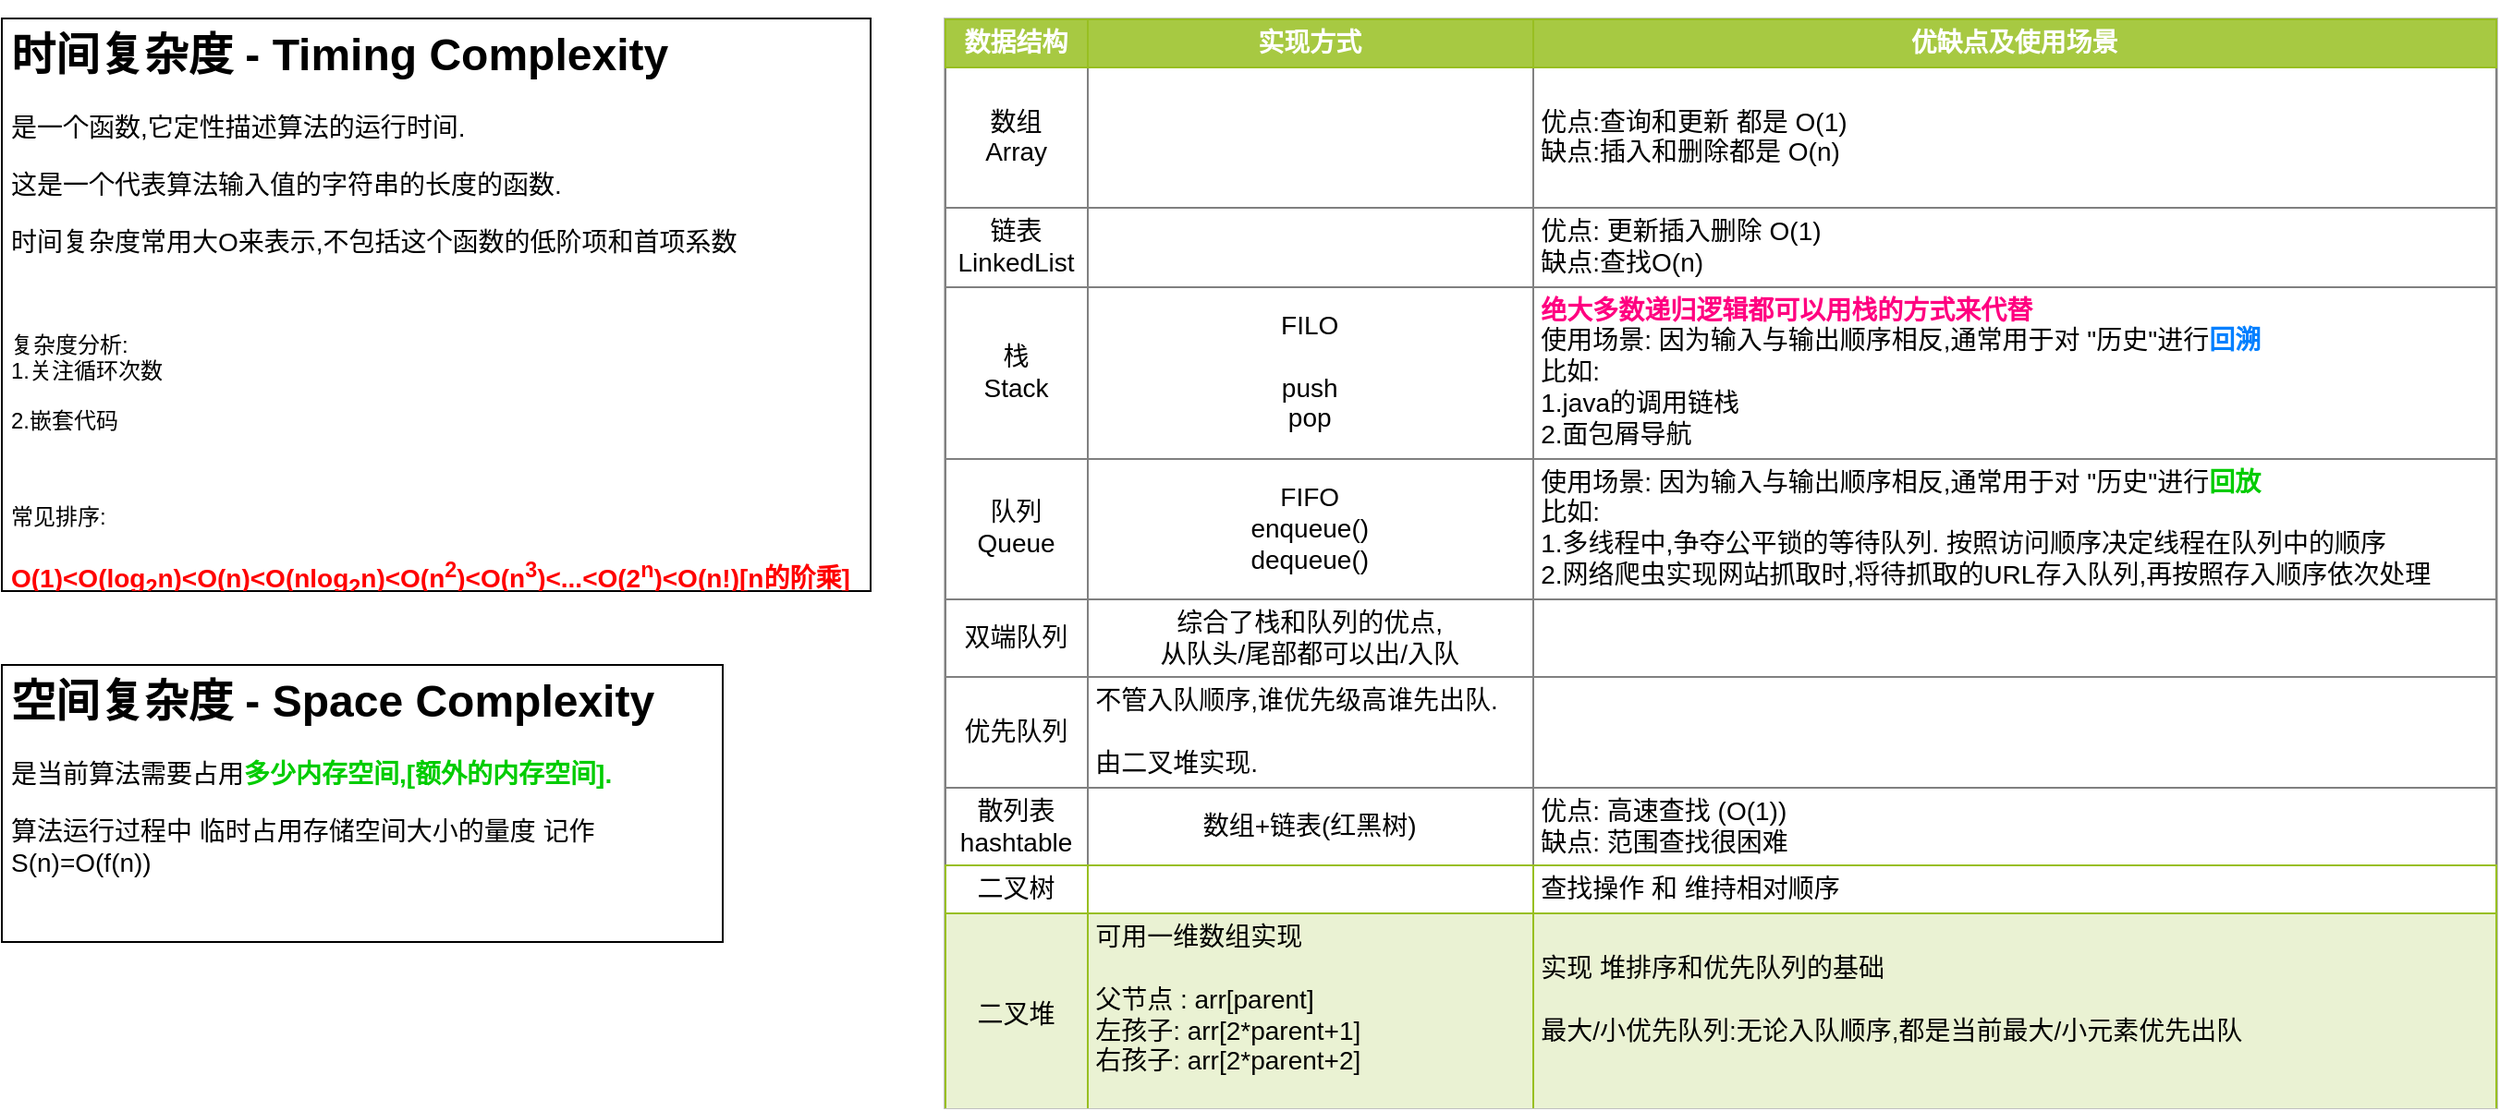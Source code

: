 <mxfile version="13.9.9" type="device" pages="2"><diagram id="wvzswRn2SIz-Foj3fumH" name="核心概念"><mxGraphModel dx="946" dy="680" grid="1" gridSize="10" guides="1" tooltips="1" connect="1" arrows="1" fold="1" page="1" pageScale="1" pageWidth="1920" pageHeight="1200" math="0" shadow="0"><root><mxCell id="0"/><mxCell id="1" parent="0"/><mxCell id="ReKXoPLd3d1DMmAnOU9S-1" value="&lt;h1&gt;时间复杂度 - Timing Complexity&lt;/h1&gt;&lt;p style=&quot;font-size: 14px&quot;&gt;&lt;font style=&quot;font-size: 14px&quot;&gt;是一个函数,它定性描述算法的运行时间.&amp;nbsp;&lt;/font&gt;&lt;/p&gt;&lt;p style=&quot;font-size: 14px&quot;&gt;&lt;font style=&quot;font-size: 14px&quot;&gt;这是一个代表算法输入值的字符串的长度的函数.&amp;nbsp;&lt;/font&gt;&lt;/p&gt;&lt;p style=&quot;font-size: 14px&quot;&gt;&lt;font style=&quot;font-size: 14px&quot;&gt;时间复杂度常用大O来表示,不包括这个函数的低阶项和首项系数&lt;/font&gt;&lt;/p&gt;&lt;p&gt;&lt;br&gt;&lt;/p&gt;&lt;p&gt;复杂度分析:&lt;br class=&quot;Apple-interchange-newline&quot;&gt;1.关注循环次数&lt;/p&gt;&lt;p&gt;2.嵌套代码&lt;/p&gt;&lt;p&gt;&lt;br&gt;&lt;/p&gt;&lt;p&gt;常见排序:&lt;br&gt;&lt;/p&gt;&lt;p style=&quot;font-size: 14px&quot;&gt;&lt;b&gt;&lt;font color=&quot;#ff0000&quot;&gt;O(1)&amp;lt;O(log&lt;sub&gt;2&lt;/sub&gt;n)&amp;lt;O(n)&amp;lt;O(nlog&lt;sub&gt;2&lt;/sub&gt;n)&amp;lt;O(n&lt;sup&gt;2&lt;/sup&gt;)&amp;lt;O(n&lt;sup&gt;3&lt;/sup&gt;)&amp;lt;...&amp;lt;O(2&lt;sup&gt;n&lt;/sup&gt;)&amp;lt;O(n!)[n的阶乘]&lt;/font&gt;&lt;/b&gt;&lt;/p&gt;" style="text;html=1;spacing=5;spacingTop=-20;whiteSpace=wrap;overflow=hidden;rounded=0;fillColor=#ffffff;strokeColor=#000000;" parent="1" vertex="1"><mxGeometry x="10" y="10" width="470" height="310" as="geometry"/></mxCell><mxCell id="ReKXoPLd3d1DMmAnOU9S-4" value="&lt;h1&gt;空间复杂度 - Space Complexity&lt;/h1&gt;&lt;p style=&quot;font-size: 14px&quot;&gt;&lt;font style=&quot;font-size: 14px&quot;&gt;是当前算法需要占用&lt;b&gt;&lt;font color=&quot;#00cc00&quot; style=&quot;font-size: 14px&quot;&gt;多少内存空间,[额外的内存空间].&lt;/font&gt;&lt;/b&gt;&lt;/font&gt;&lt;/p&gt;&lt;p style=&quot;font-size: 14px&quot;&gt;&lt;font style=&quot;font-size: 14px&quot;&gt;算法运行过程中 临时占用存储空间大小的量度 记作 S(n)=O(f(n))&lt;/font&gt;&lt;/p&gt;" style="text;html=1;spacing=5;spacingTop=-20;whiteSpace=wrap;overflow=hidden;rounded=0;fillColor=#ffffff;strokeColor=#000000;" parent="1" vertex="1"><mxGeometry x="10" y="360" width="390" height="150" as="geometry"/></mxCell><mxCell id="kyLtOtEBrufPXqScwkJJ-1" value="&lt;table border=&quot;1&quot; width=&quot;100%&quot; cellpadding=&quot;4&quot; style=&quot;width: 100% ; height: 100% ; border-collapse: collapse ; font-size: 14px&quot;&gt;&lt;tbody&gt;&lt;tr style=&quot;background-color: #a7c942 ; color: #ffffff ; border: 1px solid #98bf21&quot;&gt;&lt;th&gt;&lt;font style=&quot;font-size: 14px&quot;&gt;数据结构&lt;/font&gt;&lt;/th&gt;&lt;th&gt;&lt;font style=&quot;font-size: 14px&quot;&gt;实现方式&lt;/font&gt;&lt;/th&gt;&lt;th&gt;&lt;font style=&quot;font-size: 14px&quot;&gt;优缺点及使用场景&lt;/font&gt;&lt;/th&gt;&lt;/tr&gt;&lt;tr&gt;&lt;td&gt;数组&lt;br&gt;Array&lt;/td&gt;&lt;td&gt;&lt;br&gt;&lt;/td&gt;&lt;td&gt;&lt;br&gt;&lt;div style=&quot;text-align: justify&quot;&gt;&lt;span&gt;优点:查询和更新 都是 O(1)&lt;/span&gt;&lt;/div&gt;&lt;div style=&quot;text-align: justify&quot;&gt;&lt;span&gt;缺点:插入和删除都是 O(n)&lt;/span&gt;&lt;/div&gt;&lt;div style=&quot;text-align: justify&quot;&gt;&lt;br&gt;&lt;/div&gt;&lt;/td&gt;&lt;/tr&gt;&lt;tr&gt;&lt;td&gt;链表&lt;br&gt;LinkedList&lt;/td&gt;&lt;td&gt;&lt;br&gt;&lt;/td&gt;&lt;td&gt;&lt;div style=&quot;text-align: justify&quot;&gt;&lt;span&gt;优点: 更新插入删除 O(1)&lt;/span&gt;&lt;/div&gt;&lt;div style=&quot;text-align: justify&quot;&gt;&lt;span&gt;缺点:查找O(n)&lt;/span&gt;&lt;/div&gt;&lt;/td&gt;&lt;/tr&gt;&lt;tr&gt;&lt;td&gt;栈&lt;br&gt;Stack&lt;/td&gt;&lt;td&gt;FILO&lt;br&gt;&lt;br&gt;push&lt;br&gt;pop&lt;/td&gt;&lt;td&gt;&lt;div style=&quot;text-align: justify&quot;&gt;&lt;span&gt;&lt;b&gt;&lt;font color=&quot;#ff0080&quot;&gt;绝大多数递归逻辑都可以用栈的方式来代替&lt;/font&gt;&lt;/b&gt;&lt;/span&gt;&lt;/div&gt;&lt;div style=&quot;text-align: justify&quot;&gt;&lt;span&gt;使用场景: 因为输入与输出顺序相反,通常用于对 &quot;历史&quot;进行&lt;/span&gt;&lt;b&gt;&lt;font color=&quot;#007fff&quot;&gt;回溯&lt;/font&gt;&lt;/b&gt;&lt;/div&gt;&lt;div style=&quot;text-align: justify&quot;&gt;&lt;span&gt;比如:&amp;nbsp;&lt;/span&gt;&lt;br&gt;&lt;/div&gt;&lt;div style=&quot;text-align: justify&quot;&gt;&lt;span&gt;1.java的调用链栈&amp;nbsp; &amp;nbsp;&lt;/span&gt;&lt;/div&gt;&lt;div style=&quot;text-align: justify&quot;&gt;&lt;span&gt;2.面包屑导航&amp;nbsp;&lt;/span&gt;&lt;/div&gt;&lt;/td&gt;&lt;/tr&gt;&lt;tr&gt;&lt;td&gt;队列&lt;br&gt;Queue&lt;/td&gt;&lt;td&gt;FIFO&lt;br&gt;enqueue()&lt;br&gt;dequeue()&lt;/td&gt;&lt;td&gt;&lt;div style=&quot;text-align: justify&quot;&gt;&lt;span&gt;使用场景: 因为输入与输出顺序相反,通常用于对 &quot;历史&quot;进行&lt;/span&gt;&lt;b&gt;&lt;font color=&quot;#00cc00&quot;&gt;回放&lt;/font&gt;&lt;/b&gt;&lt;/div&gt;&lt;div style=&quot;text-align: justify&quot;&gt;&lt;span&gt;比如:&amp;nbsp;&amp;nbsp;&lt;/span&gt;&lt;br&gt;&lt;/div&gt;&lt;div style=&quot;text-align: justify&quot;&gt;&lt;span&gt;1.多线程中,争夺公平锁的等待队列. 按照访问顺序决定线程在队列中的顺序&amp;nbsp;&amp;nbsp;&lt;/span&gt;&lt;/div&gt;&lt;div style=&quot;text-align: justify&quot;&gt;&lt;span&gt;2.网络爬虫实现网站抓取时,将待抓取的URL存入队列,再按照存入顺序依次处理&lt;/span&gt;&lt;/div&gt;&lt;/td&gt;&lt;/tr&gt;&lt;tr&gt;&lt;td&gt;双端队列&lt;/td&gt;&lt;td&gt;综合了栈和队列的优点,&lt;br&gt;从队头/尾部都可以出/入队&lt;/td&gt;&lt;td&gt;&lt;br&gt;&lt;/td&gt;&lt;/tr&gt;&lt;tr&gt;&lt;td&gt;优先队列&lt;/td&gt;&lt;td&gt;&lt;div style=&quot;text-align: left&quot;&gt;&lt;span&gt;不管入队顺序,谁优先级高谁先出队.&lt;/span&gt;&lt;/div&gt;&lt;div style=&quot;text-align: left&quot;&gt;&lt;br&gt;&lt;/div&gt;&lt;div style=&quot;text-align: left&quot;&gt;&lt;span&gt;由二叉堆实现.&lt;/span&gt;&lt;/div&gt;&lt;/td&gt;&lt;td&gt;&lt;br&gt;&lt;/td&gt;&lt;/tr&gt;&lt;tr&gt;&lt;td&gt;散列表&lt;br&gt;hashtable&lt;/td&gt;&lt;td&gt;数组+链表(红黑树)&lt;/td&gt;&lt;td&gt;&lt;div style=&quot;text-align: justify&quot;&gt;&lt;span&gt;优点: 高速查找 (O(1))&lt;/span&gt;&lt;/div&gt;&lt;div style=&quot;text-align: justify&quot;&gt;&lt;span&gt;缺点: 范围查找很困难&lt;/span&gt;&lt;/div&gt;&lt;/td&gt;&lt;/tr&gt;&lt;tr style=&quot;border: 1px solid #98bf21&quot;&gt;&lt;td&gt;二叉树&lt;/td&gt;&lt;td&gt;&lt;br&gt;&lt;/td&gt;&lt;td style=&quot;text-align: justify&quot;&gt;查找操作 和 维持相对顺序&lt;/td&gt;&lt;/tr&gt;&lt;tr style=&quot;background-color: #eaf2d3 ; border: 1px solid #98bf21&quot;&gt;&lt;td&gt;&lt;font style=&quot;font-size: 14px&quot;&gt;二叉堆&lt;/font&gt;&lt;/td&gt;&lt;td&gt;&lt;div style=&quot;text-align: justify&quot;&gt;可用一维数组实现&lt;/div&gt;&lt;div style=&quot;text-align: justify&quot;&gt;&lt;br&gt;&lt;/div&gt;&lt;div style=&quot;text-align: justify&quot;&gt;父节点 : arr[parent]&lt;/div&gt;&lt;div style=&quot;text-align: justify&quot;&gt;左孩子: arr[2*parent+1]&lt;/div&gt;&lt;div style=&quot;text-align: justify&quot;&gt;右孩子: arr[2*parent+2]&lt;/div&gt;&lt;div style=&quot;text-align: left&quot;&gt;&lt;br&gt;&lt;/div&gt;&lt;/td&gt;&lt;td&gt;&lt;div style=&quot;text-align: justify&quot;&gt;实现 堆排序和优先队列的基础&lt;/div&gt;&lt;div style=&quot;text-align: justify&quot;&gt;&lt;br&gt;&lt;/div&gt;&lt;div style=&quot;text-align: justify&quot;&gt;最大/小优先队列:无论入队顺序,都是当前最大/小元素优先出队&lt;/div&gt;&lt;div style=&quot;text-align: justify&quot;&gt;&lt;br&gt;&lt;/div&gt;&lt;/td&gt;&lt;/tr&gt;&lt;/tbody&gt;&lt;/table&gt;" style="text;html=1;strokeColor=#c0c0c0;fillColor=#ffffff;overflow=fill;rounded=0;align=center;" vertex="1" parent="1"><mxGeometry x="520" y="10" width="840" height="590" as="geometry"/></mxCell></root></mxGraphModel></diagram><diagram id="YQgZ_kU5oGoDiJt4a5Kv" name="排序"><mxGraphModel dx="946" dy="680" grid="1" gridSize="10" guides="1" tooltips="1" connect="1" arrows="1" fold="1" page="1" pageScale="1" pageWidth="1920" pageHeight="1200" math="0" shadow="0"><root><mxCell id="gDoawnGZr6NY-v6h4OCK-0"/><mxCell id="gDoawnGZr6NY-v6h4OCK-1" parent="gDoawnGZr6NY-v6h4OCK-0"/><mxCell id="gDoawnGZr6NY-v6h4OCK-2" value="" style="shape=table;html=1;whiteSpace=wrap;startSize=0;container=1;collapsible=0;childLayout=tableLayout;strokeColor=#000000;fillColor=#ffffff;" parent="gDoawnGZr6NY-v6h4OCK-1" vertex="1"><mxGeometry x="10" y="70" width="1003" height="775" as="geometry"/></mxCell><mxCell id="gDoawnGZr6NY-v6h4OCK-39" style="shape=partialRectangle;html=1;whiteSpace=wrap;collapsible=0;dropTarget=0;pointerEvents=0;fillColor=none;top=0;left=0;bottom=0;right=0;points=[[0,0.5],[1,0.5]];portConstraint=eastwest;" parent="gDoawnGZr6NY-v6h4OCK-2" vertex="1"><mxGeometry width="1003" height="78" as="geometry"/></mxCell><mxCell id="gDoawnGZr6NY-v6h4OCK-40" value="名称" style="shape=partialRectangle;html=1;whiteSpace=wrap;connectable=0;fillColor=none;top=0;left=0;bottom=0;right=0;overflow=hidden;" parent="gDoawnGZr6NY-v6h4OCK-39" vertex="1"><mxGeometry width="143" height="78" as="geometry"/></mxCell><mxCell id="9ngi8Srlo9qqT-lsWSEB-10" style="shape=partialRectangle;html=1;whiteSpace=wrap;connectable=0;fillColor=none;top=0;left=0;bottom=0;right=0;overflow=hidden;" vertex="1" parent="gDoawnGZr6NY-v6h4OCK-39"><mxGeometry x="143" width="217" height="78" as="geometry"/></mxCell><mxCell id="gDoawnGZr6NY-v6h4OCK-41" value="稳定性" style="shape=partialRectangle;html=1;whiteSpace=wrap;connectable=0;fillColor=none;top=0;left=0;bottom=0;right=0;overflow=hidden;" parent="gDoawnGZr6NY-v6h4OCK-39" vertex="1"><mxGeometry x="360" width="71" height="78" as="geometry"/></mxCell><mxCell id="gDoawnGZr6NY-v6h4OCK-42" value="最好" style="shape=partialRectangle;html=1;whiteSpace=wrap;connectable=0;fillColor=none;top=0;left=0;bottom=0;right=0;overflow=hidden;" parent="gDoawnGZr6NY-v6h4OCK-39" vertex="1"><mxGeometry x="431" width="143" height="78" as="geometry"/></mxCell><mxCell id="gDoawnGZr6NY-v6h4OCK-52" value="最坏" style="shape=partialRectangle;html=1;whiteSpace=wrap;connectable=0;fillColor=none;top=0;left=0;bottom=0;right=0;overflow=hidden;" parent="gDoawnGZr6NY-v6h4OCK-39" vertex="1"><mxGeometry x="574" width="143" height="78" as="geometry"/></mxCell><mxCell id="gDoawnGZr6NY-v6h4OCK-43" value="平均" style="shape=partialRectangle;html=1;whiteSpace=wrap;connectable=0;fillColor=none;top=0;left=0;bottom=0;right=0;overflow=hidden;" parent="gDoawnGZr6NY-v6h4OCK-39" vertex="1"><mxGeometry x="717" width="143" height="78" as="geometry"/></mxCell><mxCell id="gDoawnGZr6NY-v6h4OCK-61" value="原地排序" style="shape=partialRectangle;html=1;whiteSpace=wrap;connectable=0;fillColor=none;top=0;left=0;bottom=0;right=0;overflow=hidden;" parent="gDoawnGZr6NY-v6h4OCK-39" vertex="1"><mxGeometry x="860" width="143" height="78" as="geometry"/></mxCell><mxCell id="gDoawnGZr6NY-v6h4OCK-3" value="" style="shape=partialRectangle;html=1;whiteSpace=wrap;collapsible=0;dropTarget=0;pointerEvents=0;fillColor=none;top=0;left=0;bottom=0;right=0;points=[[0,0.5],[1,0.5]];portConstraint=eastwest;" parent="gDoawnGZr6NY-v6h4OCK-2" vertex="1"><mxGeometry y="78" width="1003" height="78" as="geometry"/></mxCell><mxCell id="gDoawnGZr6NY-v6h4OCK-4" value="冒泡" style="shape=partialRectangle;html=1;whiteSpace=wrap;connectable=0;fillColor=none;top=0;left=0;bottom=0;right=0;overflow=hidden;" parent="gDoawnGZr6NY-v6h4OCK-3" vertex="1"><mxGeometry width="143" height="78" as="geometry"/></mxCell><mxCell id="9ngi8Srlo9qqT-lsWSEB-11" style="shape=partialRectangle;html=1;whiteSpace=wrap;connectable=0;fillColor=none;top=0;left=0;bottom=0;right=0;overflow=hidden;" vertex="1" parent="gDoawnGZr6NY-v6h4OCK-3"><mxGeometry x="143" width="217" height="78" as="geometry"/></mxCell><mxCell id="gDoawnGZr6NY-v6h4OCK-5" value="Y" style="shape=partialRectangle;html=1;whiteSpace=wrap;connectable=0;fillColor=none;top=0;left=0;bottom=0;right=0;overflow=hidden;" parent="gDoawnGZr6NY-v6h4OCK-3" vertex="1"><mxGeometry x="360" width="71" height="78" as="geometry"/></mxCell><mxCell id="gDoawnGZr6NY-v6h4OCK-6" value="O(n)" style="shape=partialRectangle;html=1;whiteSpace=wrap;connectable=0;fillColor=none;top=0;left=0;bottom=0;right=0;overflow=hidden;" parent="gDoawnGZr6NY-v6h4OCK-3" vertex="1"><mxGeometry x="431" width="143" height="78" as="geometry"/></mxCell><mxCell id="gDoawnGZr6NY-v6h4OCK-53" value="O(n&lt;sup&gt;2&lt;/sup&gt;)" style="shape=partialRectangle;html=1;whiteSpace=wrap;connectable=0;fillColor=none;top=0;left=0;bottom=0;right=0;overflow=hidden;" parent="gDoawnGZr6NY-v6h4OCK-3" vertex="1"><mxGeometry x="574" width="143" height="78" as="geometry"/></mxCell><mxCell id="gDoawnGZr6NY-v6h4OCK-44" value="&lt;span&gt;O(n&lt;/span&gt;&lt;sup&gt;2&lt;/sup&gt;&lt;span&gt;)&lt;/span&gt;" style="shape=partialRectangle;html=1;whiteSpace=wrap;connectable=0;fillColor=none;top=0;left=0;bottom=0;right=0;overflow=hidden;" parent="gDoawnGZr6NY-v6h4OCK-3" vertex="1"><mxGeometry x="717" width="143" height="78" as="geometry"/></mxCell><mxCell id="gDoawnGZr6NY-v6h4OCK-62" value="Y" style="shape=partialRectangle;html=1;whiteSpace=wrap;connectable=0;fillColor=none;top=0;left=0;bottom=0;right=0;overflow=hidden;" parent="gDoawnGZr6NY-v6h4OCK-3" vertex="1"><mxGeometry x="860" width="143" height="78" as="geometry"/></mxCell><mxCell id="gDoawnGZr6NY-v6h4OCK-31" style="shape=partialRectangle;html=1;whiteSpace=wrap;collapsible=0;dropTarget=0;pointerEvents=0;fillColor=none;top=0;left=0;bottom=0;right=0;points=[[0,0.5],[1,0.5]];portConstraint=eastwest;" parent="gDoawnGZr6NY-v6h4OCK-2" vertex="1"><mxGeometry y="156" width="1003" height="77" as="geometry"/></mxCell><mxCell id="gDoawnGZr6NY-v6h4OCK-32" value="插入" style="shape=partialRectangle;html=1;whiteSpace=wrap;connectable=0;fillColor=none;top=0;left=0;bottom=0;right=0;overflow=hidden;" parent="gDoawnGZr6NY-v6h4OCK-31" vertex="1"><mxGeometry width="143" height="77" as="geometry"/></mxCell><mxCell id="9ngi8Srlo9qqT-lsWSEB-12" style="shape=partialRectangle;html=1;whiteSpace=wrap;connectable=0;fillColor=none;top=0;left=0;bottom=0;right=0;overflow=hidden;" vertex="1" parent="gDoawnGZr6NY-v6h4OCK-31"><mxGeometry x="143" width="217" height="77" as="geometry"/></mxCell><mxCell id="gDoawnGZr6NY-v6h4OCK-33" value="Y" style="shape=partialRectangle;html=1;whiteSpace=wrap;connectable=0;fillColor=none;top=0;left=0;bottom=0;right=0;overflow=hidden;" parent="gDoawnGZr6NY-v6h4OCK-31" vertex="1"><mxGeometry x="360" width="71" height="77" as="geometry"/></mxCell><mxCell id="gDoawnGZr6NY-v6h4OCK-34" value="&lt;span&gt;O(n)&lt;/span&gt;" style="shape=partialRectangle;html=1;whiteSpace=wrap;connectable=0;fillColor=none;top=0;left=0;bottom=0;right=0;overflow=hidden;" parent="gDoawnGZr6NY-v6h4OCK-31" vertex="1"><mxGeometry x="431" width="143" height="77" as="geometry"/></mxCell><mxCell id="gDoawnGZr6NY-v6h4OCK-54" value="&lt;span&gt;O(n&lt;/span&gt;&lt;sup&gt;2&lt;/sup&gt;&lt;span&gt;)&lt;/span&gt;" style="shape=partialRectangle;html=1;whiteSpace=wrap;connectable=0;fillColor=none;top=0;left=0;bottom=0;right=0;overflow=hidden;" parent="gDoawnGZr6NY-v6h4OCK-31" vertex="1"><mxGeometry x="574" width="143" height="77" as="geometry"/></mxCell><mxCell id="gDoawnGZr6NY-v6h4OCK-45" value="&lt;span&gt;O(n&lt;/span&gt;&lt;sup&gt;2&lt;/sup&gt;&lt;span&gt;)&lt;/span&gt;" style="shape=partialRectangle;html=1;whiteSpace=wrap;connectable=0;fillColor=none;top=0;left=0;bottom=0;right=0;overflow=hidden;" parent="gDoawnGZr6NY-v6h4OCK-31" vertex="1"><mxGeometry x="717" width="143" height="77" as="geometry"/></mxCell><mxCell id="gDoawnGZr6NY-v6h4OCK-63" value="Y" style="shape=partialRectangle;html=1;whiteSpace=wrap;connectable=0;fillColor=none;top=0;left=0;bottom=0;right=0;overflow=hidden;" parent="gDoawnGZr6NY-v6h4OCK-31" vertex="1"><mxGeometry x="860" width="143" height="77" as="geometry"/></mxCell><mxCell id="gDoawnGZr6NY-v6h4OCK-27" style="shape=partialRectangle;html=1;whiteSpace=wrap;collapsible=0;dropTarget=0;pointerEvents=0;fillColor=none;top=0;left=0;bottom=0;right=0;points=[[0,0.5],[1,0.5]];portConstraint=eastwest;" parent="gDoawnGZr6NY-v6h4OCK-2" vertex="1"><mxGeometry y="233" width="1003" height="78" as="geometry"/></mxCell><mxCell id="gDoawnGZr6NY-v6h4OCK-28" value="选择" style="shape=partialRectangle;html=1;whiteSpace=wrap;connectable=0;fillColor=none;top=0;left=0;bottom=0;right=0;overflow=hidden;" parent="gDoawnGZr6NY-v6h4OCK-27" vertex="1"><mxGeometry width="143" height="78" as="geometry"/></mxCell><mxCell id="9ngi8Srlo9qqT-lsWSEB-13" style="shape=partialRectangle;html=1;whiteSpace=wrap;connectable=0;fillColor=none;top=0;left=0;bottom=0;right=0;overflow=hidden;" vertex="1" parent="gDoawnGZr6NY-v6h4OCK-27"><mxGeometry x="143" width="217" height="78" as="geometry"/></mxCell><mxCell id="gDoawnGZr6NY-v6h4OCK-29" value="N" style="shape=partialRectangle;html=1;whiteSpace=wrap;connectable=0;fillColor=none;top=0;left=0;bottom=0;right=0;overflow=hidden;" parent="gDoawnGZr6NY-v6h4OCK-27" vertex="1"><mxGeometry x="360" width="71" height="78" as="geometry"/></mxCell><mxCell id="gDoawnGZr6NY-v6h4OCK-30" value="&lt;span&gt;O(n)&lt;/span&gt;" style="shape=partialRectangle;html=1;whiteSpace=wrap;connectable=0;fillColor=none;top=0;left=0;bottom=0;right=0;overflow=hidden;" parent="gDoawnGZr6NY-v6h4OCK-27" vertex="1"><mxGeometry x="431" width="143" height="78" as="geometry"/></mxCell><mxCell id="gDoawnGZr6NY-v6h4OCK-55" value="&lt;span&gt;O(n&lt;/span&gt;&lt;sup&gt;2&lt;/sup&gt;&lt;span&gt;)&lt;/span&gt;" style="shape=partialRectangle;html=1;whiteSpace=wrap;connectable=0;fillColor=none;top=0;left=0;bottom=0;right=0;overflow=hidden;" parent="gDoawnGZr6NY-v6h4OCK-27" vertex="1"><mxGeometry x="574" width="143" height="78" as="geometry"/></mxCell><mxCell id="gDoawnGZr6NY-v6h4OCK-46" value="&lt;span&gt;O(n&lt;/span&gt;&lt;sup&gt;2&lt;/sup&gt;&lt;span&gt;)&lt;/span&gt;" style="shape=partialRectangle;html=1;whiteSpace=wrap;connectable=0;fillColor=none;top=0;left=0;bottom=0;right=0;overflow=hidden;" parent="gDoawnGZr6NY-v6h4OCK-27" vertex="1"><mxGeometry x="717" width="143" height="78" as="geometry"/></mxCell><mxCell id="gDoawnGZr6NY-v6h4OCK-64" value="Y" style="shape=partialRectangle;html=1;whiteSpace=wrap;connectable=0;fillColor=none;top=0;left=0;bottom=0;right=0;overflow=hidden;" parent="gDoawnGZr6NY-v6h4OCK-27" vertex="1"><mxGeometry x="860" width="143" height="78" as="geometry"/></mxCell><mxCell id="gDoawnGZr6NY-v6h4OCK-23" style="shape=partialRectangle;html=1;whiteSpace=wrap;collapsible=0;dropTarget=0;pointerEvents=0;fillColor=none;top=0;left=0;bottom=0;right=0;points=[[0,0.5],[1,0.5]];portConstraint=eastwest;" parent="gDoawnGZr6NY-v6h4OCK-2" vertex="1"><mxGeometry y="311" width="1003" height="77" as="geometry"/></mxCell><mxCell id="gDoawnGZr6NY-v6h4OCK-24" value="归并" style="shape=partialRectangle;html=1;whiteSpace=wrap;connectable=0;top=0;left=0;bottom=0;right=0;overflow=hidden;fillColor=none;" parent="gDoawnGZr6NY-v6h4OCK-23" vertex="1"><mxGeometry width="143" height="77" as="geometry"/></mxCell><mxCell id="9ngi8Srlo9qqT-lsWSEB-14" style="shape=partialRectangle;html=1;whiteSpace=wrap;connectable=0;fillColor=none;top=0;left=0;bottom=0;right=0;overflow=hidden;" vertex="1" parent="gDoawnGZr6NY-v6h4OCK-23"><mxGeometry x="143" width="217" height="77" as="geometry"/></mxCell><mxCell id="gDoawnGZr6NY-v6h4OCK-25" value="Y" style="shape=partialRectangle;html=1;whiteSpace=wrap;connectable=0;fillColor=none;top=0;left=0;bottom=0;right=0;overflow=hidden;" parent="gDoawnGZr6NY-v6h4OCK-23" vertex="1"><mxGeometry x="360" width="71" height="77" as="geometry"/></mxCell><mxCell id="gDoawnGZr6NY-v6h4OCK-26" value="&lt;span&gt;O(nlogn)&lt;/span&gt;" style="shape=partialRectangle;html=1;whiteSpace=wrap;connectable=0;fillColor=none;top=0;left=0;bottom=0;right=0;overflow=hidden;" parent="gDoawnGZr6NY-v6h4OCK-23" vertex="1"><mxGeometry x="431" width="143" height="77" as="geometry"/></mxCell><mxCell id="gDoawnGZr6NY-v6h4OCK-56" value="&lt;span&gt;O(nlogn)&lt;/span&gt;" style="shape=partialRectangle;html=1;whiteSpace=wrap;connectable=0;fillColor=none;top=0;left=0;bottom=0;right=0;overflow=hidden;" parent="gDoawnGZr6NY-v6h4OCK-23" vertex="1"><mxGeometry x="574" width="143" height="77" as="geometry"/></mxCell><mxCell id="gDoawnGZr6NY-v6h4OCK-47" value="&lt;span&gt;O(nlogn)&lt;/span&gt;" style="shape=partialRectangle;html=1;whiteSpace=wrap;connectable=0;fillColor=none;top=0;left=0;bottom=0;right=0;overflow=hidden;" parent="gDoawnGZr6NY-v6h4OCK-23" vertex="1"><mxGeometry x="717" width="143" height="77" as="geometry"/></mxCell><mxCell id="gDoawnGZr6NY-v6h4OCK-65" value="N" style="shape=partialRectangle;html=1;whiteSpace=wrap;connectable=0;fillColor=none;top=0;left=0;bottom=0;right=0;overflow=hidden;" parent="gDoawnGZr6NY-v6h4OCK-23" vertex="1"><mxGeometry x="860" width="143" height="77" as="geometry"/></mxCell><mxCell id="gDoawnGZr6NY-v6h4OCK-19" style="shape=partialRectangle;html=1;whiteSpace=wrap;collapsible=0;dropTarget=0;pointerEvents=0;fillColor=none;top=0;left=0;bottom=0;right=0;points=[[0,0.5],[1,0.5]];portConstraint=eastwest;" parent="gDoawnGZr6NY-v6h4OCK-2" vertex="1"><mxGeometry y="388" width="1003" height="78" as="geometry"/></mxCell><mxCell id="gDoawnGZr6NY-v6h4OCK-20" value="快速" style="shape=partialRectangle;html=1;whiteSpace=wrap;connectable=0;top=0;left=0;bottom=0;right=0;overflow=hidden;fillColor=none;" parent="gDoawnGZr6NY-v6h4OCK-19" vertex="1"><mxGeometry width="143" height="78" as="geometry"/></mxCell><mxCell id="9ngi8Srlo9qqT-lsWSEB-15" style="shape=partialRectangle;html=1;whiteSpace=wrap;connectable=0;fillColor=none;top=0;left=0;bottom=0;right=0;overflow=hidden;" vertex="1" parent="gDoawnGZr6NY-v6h4OCK-19"><mxGeometry x="143" width="217" height="78" as="geometry"/></mxCell><mxCell id="gDoawnGZr6NY-v6h4OCK-21" value="N" style="shape=partialRectangle;html=1;whiteSpace=wrap;connectable=0;fillColor=none;top=0;left=0;bottom=0;right=0;overflow=hidden;" parent="gDoawnGZr6NY-v6h4OCK-19" vertex="1"><mxGeometry x="360" width="71" height="78" as="geometry"/></mxCell><mxCell id="gDoawnGZr6NY-v6h4OCK-22" value="O(nlogn)" style="shape=partialRectangle;html=1;whiteSpace=wrap;connectable=0;fillColor=none;top=0;left=0;bottom=0;right=0;overflow=hidden;" parent="gDoawnGZr6NY-v6h4OCK-19" vertex="1"><mxGeometry x="431" width="143" height="78" as="geometry"/></mxCell><mxCell id="gDoawnGZr6NY-v6h4OCK-57" value="&lt;span&gt;O(n&lt;/span&gt;&lt;sup&gt;2&lt;/sup&gt;&lt;span&gt;)&lt;/span&gt;" style="shape=partialRectangle;html=1;whiteSpace=wrap;connectable=0;fillColor=none;top=0;left=0;bottom=0;right=0;overflow=hidden;" parent="gDoawnGZr6NY-v6h4OCK-19" vertex="1"><mxGeometry x="574" width="143" height="78" as="geometry"/></mxCell><mxCell id="gDoawnGZr6NY-v6h4OCK-48" value="&lt;span&gt;O(nlogn)&lt;/span&gt;" style="shape=partialRectangle;html=1;whiteSpace=wrap;connectable=0;fillColor=none;top=0;left=0;bottom=0;right=0;overflow=hidden;" parent="gDoawnGZr6NY-v6h4OCK-19" vertex="1"><mxGeometry x="717" width="143" height="78" as="geometry"/></mxCell><mxCell id="gDoawnGZr6NY-v6h4OCK-66" value="Y" style="shape=partialRectangle;html=1;whiteSpace=wrap;connectable=0;fillColor=none;top=0;left=0;bottom=0;right=0;overflow=hidden;" parent="gDoawnGZr6NY-v6h4OCK-19" vertex="1"><mxGeometry x="860" width="143" height="78" as="geometry"/></mxCell><mxCell id="gDoawnGZr6NY-v6h4OCK-15" style="shape=partialRectangle;html=1;whiteSpace=wrap;collapsible=0;dropTarget=0;pointerEvents=0;fillColor=none;top=0;left=0;bottom=0;right=0;points=[[0,0.5],[1,0.5]];portConstraint=eastwest;" parent="gDoawnGZr6NY-v6h4OCK-2" vertex="1"><mxGeometry y="466" width="1003" height="77" as="geometry"/></mxCell><mxCell id="gDoawnGZr6NY-v6h4OCK-16" value="计数排序" style="shape=partialRectangle;html=1;whiteSpace=wrap;connectable=0;fillColor=none;top=0;left=0;bottom=0;right=0;overflow=hidden;" parent="gDoawnGZr6NY-v6h4OCK-15" vertex="1"><mxGeometry width="143" height="77" as="geometry"/></mxCell><mxCell id="9ngi8Srlo9qqT-lsWSEB-16" value="利用数组下标来确定元素的正确位置&lt;br&gt;&lt;b&gt;&lt;font style=&quot;font-size: 14px&quot; color=&quot;#ff0080&quot;&gt;适用于一定范围内的整数排序&lt;/font&gt;&lt;/b&gt;" style="shape=partialRectangle;html=1;whiteSpace=wrap;connectable=0;fillColor=none;top=0;left=0;bottom=0;right=0;overflow=hidden;" vertex="1" parent="gDoawnGZr6NY-v6h4OCK-15"><mxGeometry x="143" width="217" height="77" as="geometry"/></mxCell><mxCell id="gDoawnGZr6NY-v6h4OCK-17" value="Y" style="shape=partialRectangle;html=1;whiteSpace=wrap;connectable=0;fillColor=none;top=0;left=0;bottom=0;right=0;overflow=hidden;" parent="gDoawnGZr6NY-v6h4OCK-15" vertex="1"><mxGeometry x="360" width="71" height="77" as="geometry"/></mxCell><mxCell id="gDoawnGZr6NY-v6h4OCK-18" value="O(n+k)" style="shape=partialRectangle;html=1;whiteSpace=wrap;connectable=0;fillColor=none;top=0;left=0;bottom=0;right=0;overflow=hidden;" parent="gDoawnGZr6NY-v6h4OCK-15" vertex="1"><mxGeometry x="431" width="143" height="77" as="geometry"/></mxCell><mxCell id="gDoawnGZr6NY-v6h4OCK-58" value="&lt;span&gt;O(n+k)&lt;/span&gt;" style="shape=partialRectangle;html=1;whiteSpace=wrap;connectable=0;fillColor=none;top=0;left=0;bottom=0;right=0;overflow=hidden;" parent="gDoawnGZr6NY-v6h4OCK-15" vertex="1"><mxGeometry x="574" width="143" height="77" as="geometry"/></mxCell><mxCell id="gDoawnGZr6NY-v6h4OCK-49" value="&lt;span&gt;O(n+k)&lt;/span&gt;" style="shape=partialRectangle;html=1;whiteSpace=wrap;connectable=0;fillColor=none;top=0;left=0;bottom=0;right=0;overflow=hidden;" parent="gDoawnGZr6NY-v6h4OCK-15" vertex="1"><mxGeometry x="717" width="143" height="77" as="geometry"/></mxCell><mxCell id="gDoawnGZr6NY-v6h4OCK-67" value="N" style="shape=partialRectangle;html=1;whiteSpace=wrap;connectable=0;fillColor=none;top=0;left=0;bottom=0;right=0;overflow=hidden;" parent="gDoawnGZr6NY-v6h4OCK-15" vertex="1"><mxGeometry x="860" width="143" height="77" as="geometry"/></mxCell><mxCell id="gDoawnGZr6NY-v6h4OCK-80" style="shape=partialRectangle;html=1;whiteSpace=wrap;collapsible=0;dropTarget=0;pointerEvents=0;fillColor=none;top=0;left=0;bottom=0;right=0;points=[[0,0.5],[1,0.5]];portConstraint=eastwest;" parent="gDoawnGZr6NY-v6h4OCK-2" vertex="1"><mxGeometry y="543" width="1003" height="77" as="geometry"/></mxCell><mxCell id="gDoawnGZr6NY-v6h4OCK-81" value="&lt;span&gt;桶排序&lt;/span&gt;" style="shape=partialRectangle;html=1;whiteSpace=wrap;connectable=0;fillColor=none;top=0;left=0;bottom=0;right=0;overflow=hidden;" parent="gDoawnGZr6NY-v6h4OCK-80" vertex="1"><mxGeometry width="143" height="77" as="geometry"/></mxCell><mxCell id="9ngi8Srlo9qqT-lsWSEB-17" value="&lt;div style=&quot;text-align: justify&quot;&gt;&lt;span&gt;将待排序数字放入&lt;/span&gt;&lt;span&gt;若干个桶中, 每个桶代表一个区间范围&lt;/span&gt;&lt;/div&gt;&lt;div style=&quot;text-align: justify&quot;&gt;&lt;br&gt;&lt;/div&gt;" style="shape=partialRectangle;html=1;whiteSpace=wrap;connectable=0;fillColor=none;top=0;left=0;bottom=0;right=0;overflow=hidden;" vertex="1" parent="gDoawnGZr6NY-v6h4OCK-80"><mxGeometry x="143" width="217" height="77" as="geometry"/></mxCell><mxCell id="gDoawnGZr6NY-v6h4OCK-82" value="Y" style="shape=partialRectangle;html=1;whiteSpace=wrap;connectable=0;fillColor=none;top=0;left=0;bottom=0;right=0;overflow=hidden;" parent="gDoawnGZr6NY-v6h4OCK-80" vertex="1"><mxGeometry x="360" width="71" height="77" as="geometry"/></mxCell><mxCell id="gDoawnGZr6NY-v6h4OCK-83" value="&lt;span&gt;O(n+k)&lt;/span&gt;" style="shape=partialRectangle;html=1;whiteSpace=wrap;connectable=0;fillColor=none;top=0;left=0;bottom=0;right=0;overflow=hidden;" parent="gDoawnGZr6NY-v6h4OCK-80" vertex="1"><mxGeometry x="431" width="143" height="77" as="geometry"/></mxCell><mxCell id="gDoawnGZr6NY-v6h4OCK-84" value="O(n&lt;sup&gt;2&lt;/sup&gt;)" style="shape=partialRectangle;html=1;whiteSpace=wrap;connectable=0;fillColor=none;top=0;left=0;bottom=0;right=0;overflow=hidden;" parent="gDoawnGZr6NY-v6h4OCK-80" vertex="1"><mxGeometry x="574" width="143" height="77" as="geometry"/></mxCell><mxCell id="gDoawnGZr6NY-v6h4OCK-85" value="&lt;span&gt;O(n+k)&lt;/span&gt;" style="shape=partialRectangle;html=1;whiteSpace=wrap;connectable=0;fillColor=none;top=0;left=0;bottom=0;right=0;overflow=hidden;" parent="gDoawnGZr6NY-v6h4OCK-80" vertex="1"><mxGeometry x="717" width="143" height="77" as="geometry"/></mxCell><mxCell id="gDoawnGZr6NY-v6h4OCK-86" value="N" style="shape=partialRectangle;html=1;whiteSpace=wrap;connectable=0;fillColor=none;top=0;left=0;bottom=0;right=0;overflow=hidden;" parent="gDoawnGZr6NY-v6h4OCK-80" vertex="1"><mxGeometry x="860" width="143" height="77" as="geometry"/></mxCell><mxCell id="gDoawnGZr6NY-v6h4OCK-11" value="" style="shape=partialRectangle;html=1;whiteSpace=wrap;collapsible=0;dropTarget=0;pointerEvents=0;fillColor=none;top=0;left=0;bottom=0;right=0;points=[[0,0.5],[1,0.5]];portConstraint=eastwest;" parent="gDoawnGZr6NY-v6h4OCK-2" vertex="1"><mxGeometry y="620" width="1003" height="78" as="geometry"/></mxCell><mxCell id="gDoawnGZr6NY-v6h4OCK-12" value="基数排序" style="shape=partialRectangle;html=1;whiteSpace=wrap;connectable=0;fillColor=none;top=0;left=0;bottom=0;right=0;overflow=hidden;" parent="gDoawnGZr6NY-v6h4OCK-11" vertex="1"><mxGeometry width="143" height="78" as="geometry"/></mxCell><mxCell id="9ngi8Srlo9qqT-lsWSEB-18" style="shape=partialRectangle;html=1;whiteSpace=wrap;connectable=0;fillColor=none;top=0;left=0;bottom=0;right=0;overflow=hidden;" vertex="1" parent="gDoawnGZr6NY-v6h4OCK-11"><mxGeometry x="143" width="217" height="78" as="geometry"/></mxCell><mxCell id="gDoawnGZr6NY-v6h4OCK-13" value="N" style="shape=partialRectangle;html=1;whiteSpace=wrap;connectable=0;fillColor=none;top=0;left=0;bottom=0;right=0;overflow=hidden;" parent="gDoawnGZr6NY-v6h4OCK-11" vertex="1"><mxGeometry x="360" width="71" height="78" as="geometry"/></mxCell><mxCell id="gDoawnGZr6NY-v6h4OCK-14" value="&lt;span&gt;O(n*k)&lt;/span&gt;" style="shape=partialRectangle;html=1;whiteSpace=wrap;connectable=0;fillColor=none;top=0;left=0;bottom=0;right=0;overflow=hidden;" parent="gDoawnGZr6NY-v6h4OCK-11" vertex="1"><mxGeometry x="431" width="143" height="78" as="geometry"/></mxCell><mxCell id="gDoawnGZr6NY-v6h4OCK-59" value="&lt;span&gt;O(n*k)&lt;/span&gt;" style="shape=partialRectangle;html=1;whiteSpace=wrap;connectable=0;fillColor=none;top=0;left=0;bottom=0;right=0;overflow=hidden;" parent="gDoawnGZr6NY-v6h4OCK-11" vertex="1"><mxGeometry x="574" width="143" height="78" as="geometry"/></mxCell><mxCell id="gDoawnGZr6NY-v6h4OCK-50" value="&lt;span&gt;O(n*k)&lt;/span&gt;" style="shape=partialRectangle;html=1;whiteSpace=wrap;connectable=0;fillColor=none;top=0;left=0;bottom=0;right=0;overflow=hidden;" parent="gDoawnGZr6NY-v6h4OCK-11" vertex="1"><mxGeometry x="717" width="143" height="78" as="geometry"/></mxCell><mxCell id="gDoawnGZr6NY-v6h4OCK-68" value="N" style="shape=partialRectangle;html=1;whiteSpace=wrap;connectable=0;fillColor=none;top=0;left=0;bottom=0;right=0;overflow=hidden;" parent="gDoawnGZr6NY-v6h4OCK-11" vertex="1"><mxGeometry x="860" width="143" height="78" as="geometry"/></mxCell><mxCell id="gDoawnGZr6NY-v6h4OCK-35" style="shape=partialRectangle;html=1;whiteSpace=wrap;collapsible=0;dropTarget=0;pointerEvents=0;fillColor=none;top=0;left=0;bottom=0;right=0;points=[[0,0.5],[1,0.5]];portConstraint=eastwest;" parent="gDoawnGZr6NY-v6h4OCK-2" vertex="1"><mxGeometry y="698" width="1003" height="77" as="geometry"/></mxCell><mxCell id="gDoawnGZr6NY-v6h4OCK-36" value="堆排" style="shape=partialRectangle;html=1;whiteSpace=wrap;connectable=0;fillColor=none;top=0;left=0;bottom=0;right=0;overflow=hidden;" parent="gDoawnGZr6NY-v6h4OCK-35" vertex="1"><mxGeometry width="143" height="77" as="geometry"/></mxCell><mxCell id="9ngi8Srlo9qqT-lsWSEB-19" value="&lt;div style=&quot;text-align: justify&quot;&gt;&lt;span&gt;算法步骤:&lt;/span&gt;&lt;/div&gt;&lt;div style=&quot;text-align: justify&quot;&gt;&lt;span&gt;1.把无序数组构建成二叉堆.&lt;/span&gt;&lt;/div&gt;&lt;div style=&quot;text-align: justify&quot;&gt;&lt;span&gt;2.循环删除堆顶元素,替换到二叉堆的末尾,调整堆产生新的堆顶&lt;/span&gt;&lt;/div&gt;" style="shape=partialRectangle;html=1;whiteSpace=wrap;connectable=0;fillColor=none;top=0;left=0;bottom=0;right=0;overflow=hidden;" vertex="1" parent="gDoawnGZr6NY-v6h4OCK-35"><mxGeometry x="143" width="217" height="77" as="geometry"/></mxCell><mxCell id="gDoawnGZr6NY-v6h4OCK-37" style="shape=partialRectangle;html=1;whiteSpace=wrap;connectable=0;fillColor=none;top=0;left=0;bottom=0;right=0;overflow=hidden;" parent="gDoawnGZr6NY-v6h4OCK-35" vertex="1"><mxGeometry x="360" width="71" height="77" as="geometry"/></mxCell><mxCell id="gDoawnGZr6NY-v6h4OCK-38" style="shape=partialRectangle;html=1;whiteSpace=wrap;connectable=0;fillColor=none;top=0;left=0;bottom=0;right=0;overflow=hidden;" parent="gDoawnGZr6NY-v6h4OCK-35" vertex="1"><mxGeometry x="431" width="143" height="77" as="geometry"/></mxCell><mxCell id="gDoawnGZr6NY-v6h4OCK-60" style="shape=partialRectangle;html=1;whiteSpace=wrap;connectable=0;fillColor=none;top=0;left=0;bottom=0;right=0;overflow=hidden;" parent="gDoawnGZr6NY-v6h4OCK-35" vertex="1"><mxGeometry x="574" width="143" height="77" as="geometry"/></mxCell><mxCell id="gDoawnGZr6NY-v6h4OCK-51" style="shape=partialRectangle;html=1;whiteSpace=wrap;connectable=0;fillColor=none;top=0;left=0;bottom=0;right=0;overflow=hidden;" parent="gDoawnGZr6NY-v6h4OCK-35" vertex="1"><mxGeometry x="717" width="143" height="77" as="geometry"/></mxCell><mxCell id="gDoawnGZr6NY-v6h4OCK-69" style="shape=partialRectangle;html=1;whiteSpace=wrap;connectable=0;fillColor=none;top=0;left=0;bottom=0;right=0;overflow=hidden;" parent="gDoawnGZr6NY-v6h4OCK-35" vertex="1"><mxGeometry x="860" width="143" height="77" as="geometry"/></mxCell><mxCell id="gDoawnGZr6NY-v6h4OCK-78" value="" style="verticalLabelPosition=bottom;verticalAlign=top;html=1;shape=mxgraph.basic.star;strokeColor=#d79b00;fillColor=#ffcd28;gradientColor=#ffa500;" parent="gDoawnGZr6NY-v6h4OCK-1" vertex="1"><mxGeometry x="12" y="383" width="30" height="30" as="geometry"/></mxCell><mxCell id="gDoawnGZr6NY-v6h4OCK-79" value="" style="verticalLabelPosition=bottom;verticalAlign=top;html=1;shape=mxgraph.basic.star;strokeColor=#d79b00;fillColor=#ffcd28;gradientColor=#ffa500;" parent="gDoawnGZr6NY-v6h4OCK-1" vertex="1"><mxGeometry x="12" y="460" width="30" height="30" as="geometry"/></mxCell><mxCell id="gDoawnGZr6NY-v6h4OCK-87" value="线性" style="text;html=1;fillColor=#d5e8d4;align=center;verticalAlign=middle;whiteSpace=wrap;rounded=0;strokeColor=#82b366;gradientColor=#97d077;" parent="gDoawnGZr6NY-v6h4OCK-1" vertex="1"><mxGeometry x="13" y="693" width="40" height="20" as="geometry"/></mxCell><mxCell id="gDoawnGZr6NY-v6h4OCK-88" value="线性" style="text;html=1;fillColor=#d5e8d4;align=center;verticalAlign=middle;whiteSpace=wrap;rounded=0;strokeColor=#82b366;gradientColor=#97d077;" parent="gDoawnGZr6NY-v6h4OCK-1" vertex="1"><mxGeometry x="13" y="616" width="40" height="20" as="geometry"/></mxCell><mxCell id="gDoawnGZr6NY-v6h4OCK-89" value="线性" style="text;html=1;fillColor=#d5e8d4;align=center;verticalAlign=middle;whiteSpace=wrap;rounded=0;strokeColor=#82b366;gradientColor=#97d077;" parent="gDoawnGZr6NY-v6h4OCK-1" vertex="1"><mxGeometry x="13" y="540" width="40" height="20" as="geometry"/></mxCell></root></mxGraphModel></diagram></mxfile>
